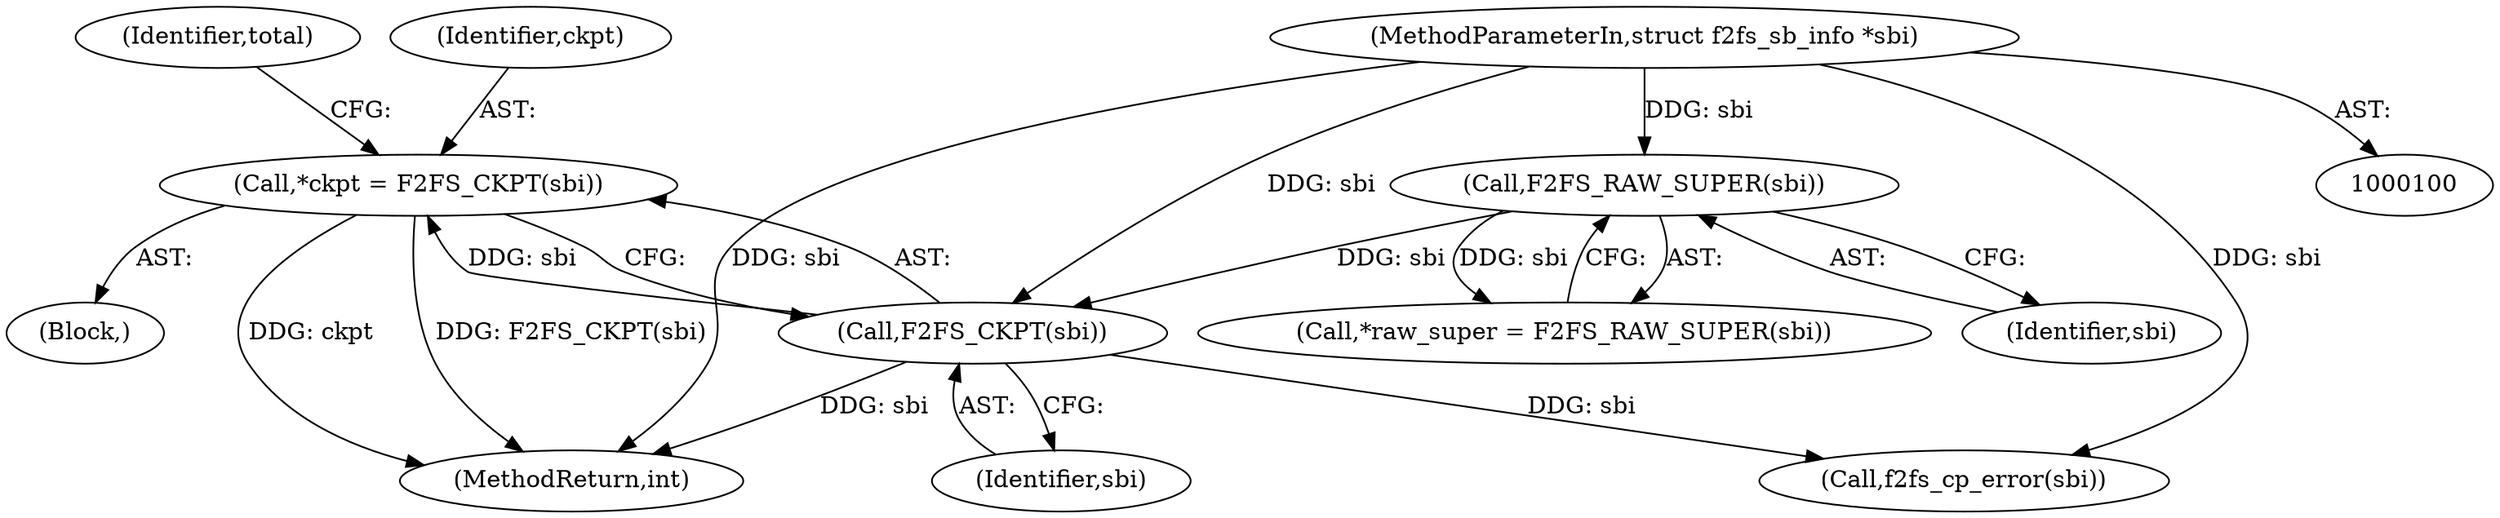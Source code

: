 digraph "0_linux_15d3042a937c13f5d9244241c7a9c8416ff6e82a@pointer" {
"1000111" [label="(Call,*ckpt = F2FS_CKPT(sbi))"];
"1000113" [label="(Call,F2FS_CKPT(sbi))"];
"1000108" [label="(Call,F2FS_RAW_SUPER(sbi))"];
"1000101" [label="(MethodParameterIn,struct f2fs_sb_info *sbi)"];
"1000111" [label="(Call,*ckpt = F2FS_CKPT(sbi))"];
"1000102" [label="(Block,)"];
"1000114" [label="(Identifier,sbi)"];
"1000112" [label="(Identifier,ckpt)"];
"1000113" [label="(Call,F2FS_CKPT(sbi))"];
"1000283" [label="(MethodReturn,int)"];
"1000108" [label="(Call,F2FS_RAW_SUPER(sbi))"];
"1000101" [label="(MethodParameterIn,struct f2fs_sb_info *sbi)"];
"1000106" [label="(Call,*raw_super = F2FS_RAW_SUPER(sbi))"];
"1000270" [label="(Call,f2fs_cp_error(sbi))"];
"1000109" [label="(Identifier,sbi)"];
"1000121" [label="(Identifier,total)"];
"1000111" -> "1000102"  [label="AST: "];
"1000111" -> "1000113"  [label="CFG: "];
"1000112" -> "1000111"  [label="AST: "];
"1000113" -> "1000111"  [label="AST: "];
"1000121" -> "1000111"  [label="CFG: "];
"1000111" -> "1000283"  [label="DDG: ckpt"];
"1000111" -> "1000283"  [label="DDG: F2FS_CKPT(sbi)"];
"1000113" -> "1000111"  [label="DDG: sbi"];
"1000113" -> "1000114"  [label="CFG: "];
"1000114" -> "1000113"  [label="AST: "];
"1000113" -> "1000283"  [label="DDG: sbi"];
"1000108" -> "1000113"  [label="DDG: sbi"];
"1000101" -> "1000113"  [label="DDG: sbi"];
"1000113" -> "1000270"  [label="DDG: sbi"];
"1000108" -> "1000106"  [label="AST: "];
"1000108" -> "1000109"  [label="CFG: "];
"1000109" -> "1000108"  [label="AST: "];
"1000106" -> "1000108"  [label="CFG: "];
"1000108" -> "1000106"  [label="DDG: sbi"];
"1000101" -> "1000108"  [label="DDG: sbi"];
"1000101" -> "1000100"  [label="AST: "];
"1000101" -> "1000283"  [label="DDG: sbi"];
"1000101" -> "1000270"  [label="DDG: sbi"];
}
